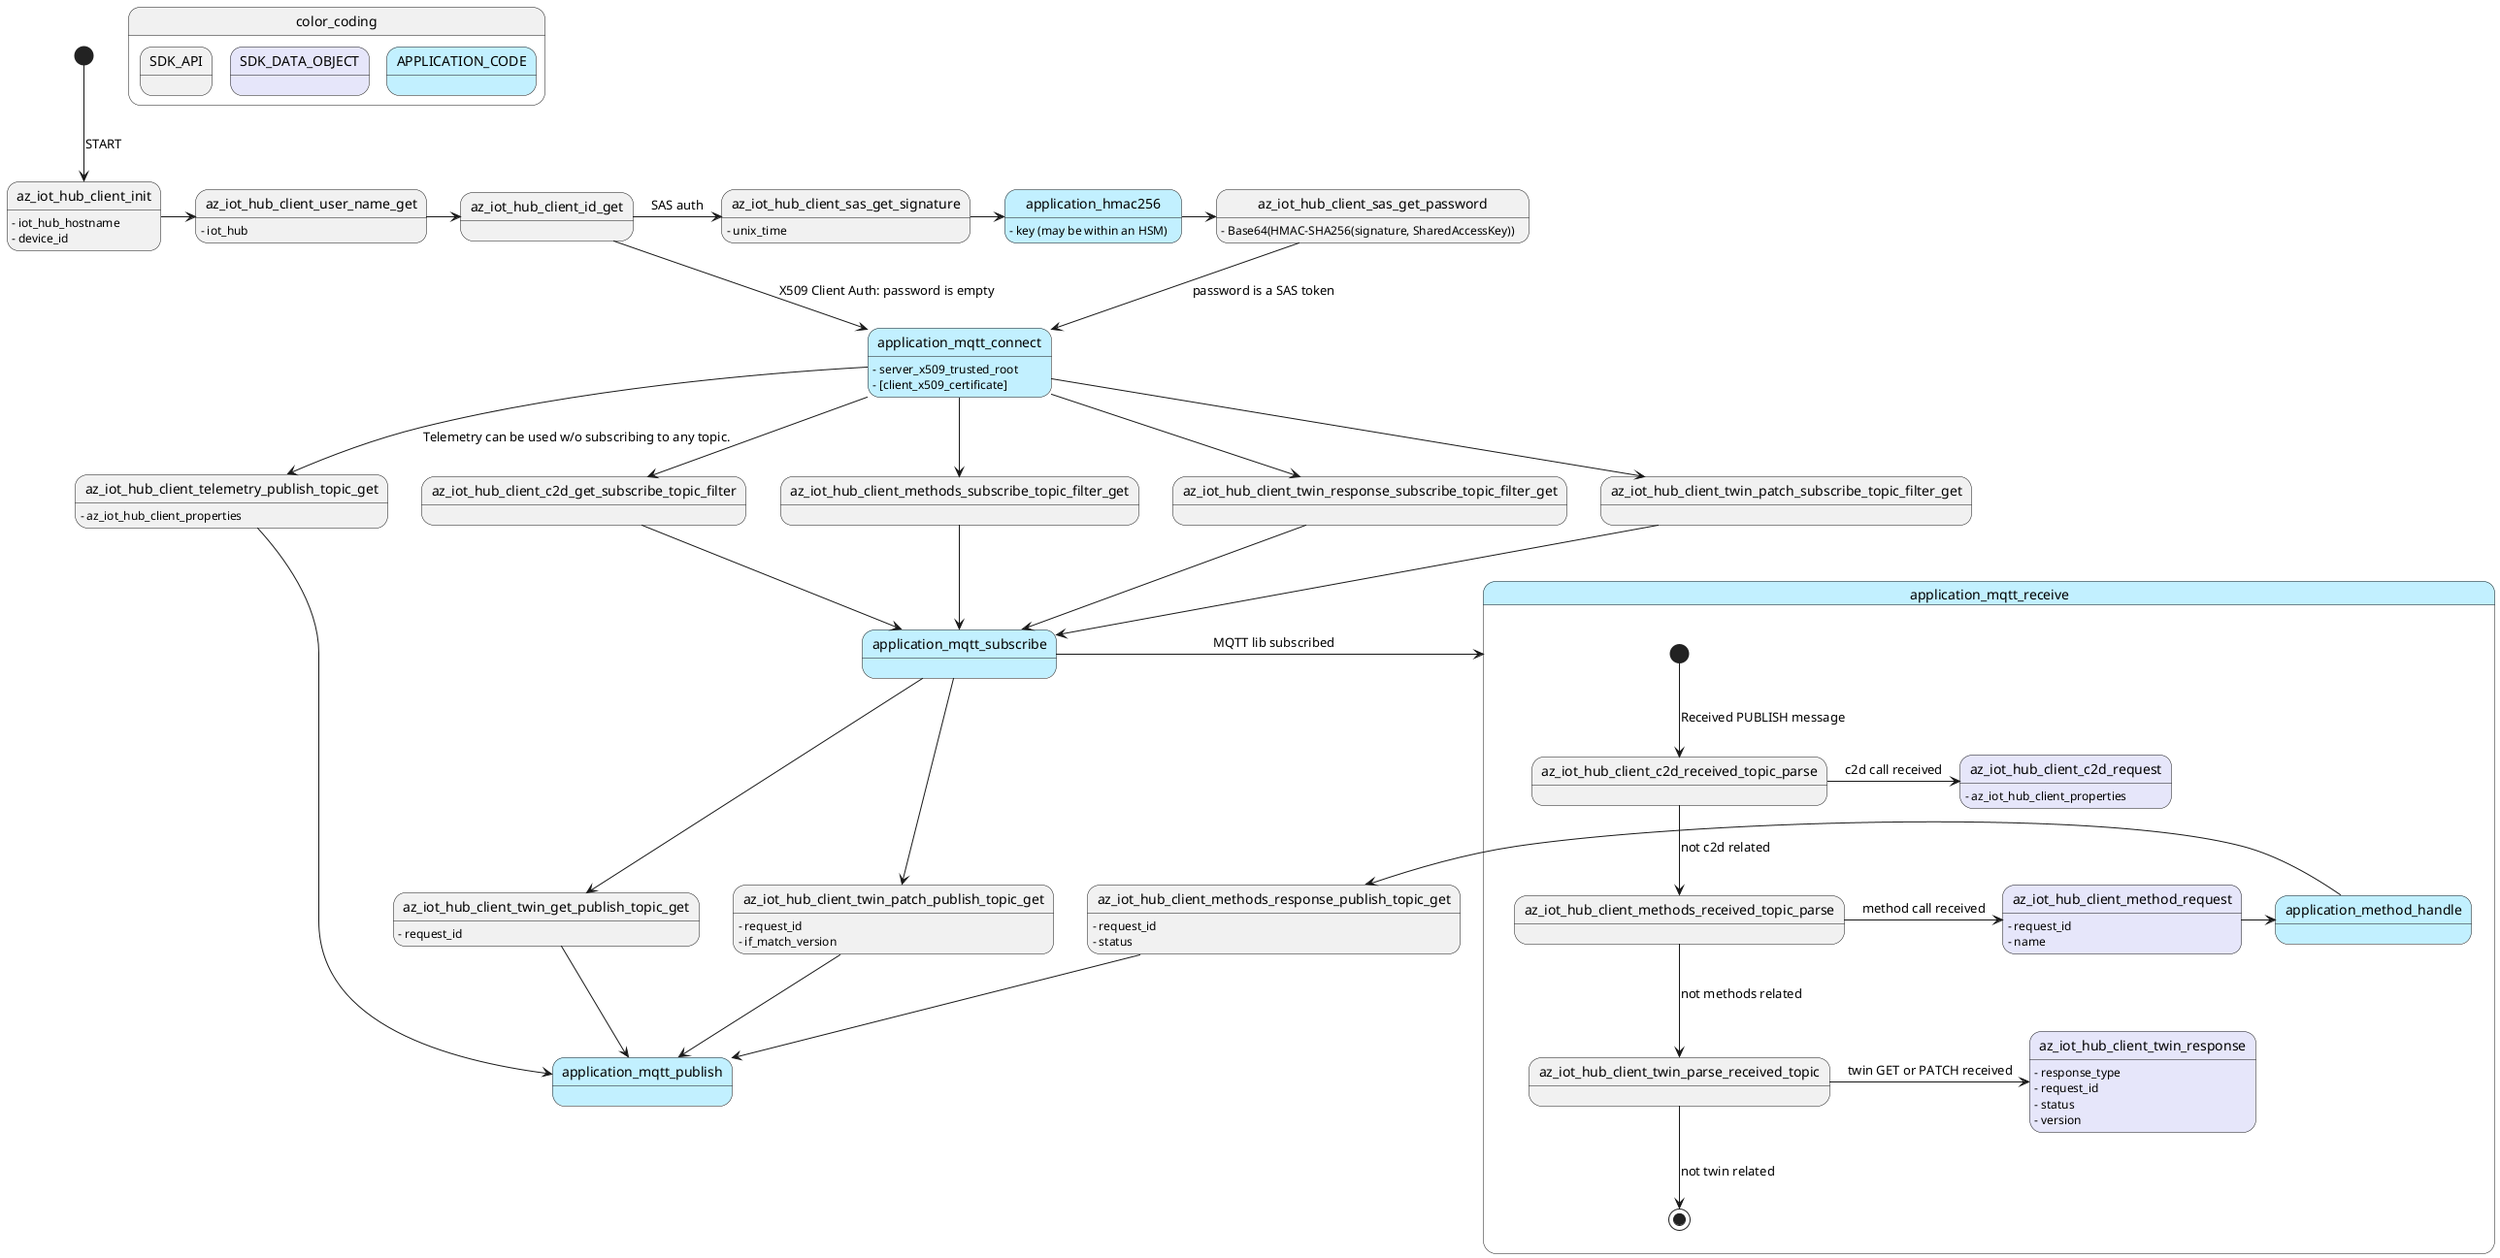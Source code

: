 @startuml

skinparam state {
    BackgroundColor<<APP>> APPLICATION
    BackgroundColor<<STRUCT>> Lavender
}

state color_coding {
    state SDK_API
    state SDK_DATA_OBJECT <<STRUCT>>
    state APPLICATION_CODE <<APP>>
}

' Init
[*] --> az_iot_hub_client_init: START
az_iot_hub_client_init -> az_iot_hub_client_user_name_get
az_iot_hub_client_user_name_get -> az_iot_hub_client_id_get
az_iot_hub_client_id_get -> application_mqtt_connect: X509 Client Auth: password is empty
state application_mqtt_connect <<APP>>

' Optional SAS token generation:
az_iot_hub_client_id_get -> az_iot_hub_client_sas_get_signature : SAS auth
az_iot_hub_client_sas_get_signature -> application_hmac256
application_hmac256 -> az_iot_hub_client_sas_get_password
az_iot_hub_client_sas_get_password --> application_mqtt_connect : password is a SAS token
state application_hmac256 <<APP>>

' Telemetry
application_mqtt_connect --> az_iot_hub_client_telemetry_publish_topic_get : Telemetry can be used w/o subscribing to any topic.
az_iot_hub_client_telemetry_publish_topic_get --> application_mqtt_publish

' C2D
application_mqtt_connect --> az_iot_hub_client_c2d_get_subscribe_topic_filter
az_iot_hub_client_c2d_get_subscribe_topic_filter --> application_mqtt_subscribe

' Methods
application_mqtt_connect --> az_iot_hub_client_methods_subscribe_topic_filter_get
az_iot_hub_client_methods_subscribe_topic_filter_get --> application_mqtt_subscribe

az_iot_hub_client_methods_response_publish_topic_get --> application_mqtt_publish

' Twin
application_mqtt_connect --> az_iot_hub_client_twin_response_subscribe_topic_filter_get
az_iot_hub_client_twin_response_subscribe_topic_filter_get --> application_mqtt_subscribe

application_mqtt_connect --> az_iot_hub_client_twin_patch_subscribe_topic_filter_get
az_iot_hub_client_twin_patch_subscribe_topic_filter_get --> application_mqtt_subscribe


application_mqtt_subscribe --> az_iot_hub_client_twin_get_publish_topic_get
az_iot_hub_client_twin_get_publish_topic_get --> application_mqtt_publish

application_mqtt_subscribe --> az_iot_hub_client_twin_patch_publish_topic_get
az_iot_hub_client_twin_patch_publish_topic_get --> application_mqtt_publish

' Common subscribe
state application_mqtt_subscribe <<APP>>
application_mqtt_subscribe -> application_mqtt_receive : MQTT lib subscribed

state application_mqtt_publish <<APP>>

state application_mqtt_receive <<APP>> { 
' Callback delegating handler:
    [*] --> az_iot_hub_client_c2d_received_topic_parse : Received PUBLISH message
    az_iot_hub_client_c2d_received_topic_parse --> az_iot_hub_client_methods_received_topic_parse : not c2d related
    az_iot_hub_client_methods_received_topic_parse --> az_iot_hub_client_twin_parse_received_topic : not methods related
    az_iot_hub_client_twin_parse_received_topic --> [*] : not twin related

' C2D
    az_iot_hub_client_c2d_received_topic_parse -> az_iot_hub_client_c2d_request : c2d call received
    
' Methods:
    az_iot_hub_client_methods_received_topic_parse -> az_iot_hub_client_method_request : method call received
    az_iot_hub_client_method_request -> application_method_handle
    state application_method_handle <<APP>>
    application_method_handle -> az_iot_hub_client_methods_response_publish_topic_get
    
' Twin
    az_iot_hub_client_twin_parse_received_topic -> az_iot_hub_client_twin_response : twin GET or PATCH received
}

' IoT Hub client:
az_iot_hub_client_init : - iot_hub_hostname
az_iot_hub_client_init : - device_id

az_iot_hub_client_user_name_get : - iot_hub

' SAS Tokens
az_iot_hub_client_sas_get_signature : - unix_time
az_iot_hub_client_sas_get_password: - Base64(HMAC-SHA256(signature, SharedAccessKey))

az_iot_hub_client_telemetry_publish_topic_get : - az_iot_hub_client_properties

state az_iot_hub_client_method_request <<STRUCT>>
az_iot_hub_client_method_request: - request_id
az_iot_hub_client_method_request: - name

az_iot_hub_client_methods_response_publish_topic_get: - request_id
az_iot_hub_client_methods_response_publish_topic_get: - status

state az_iot_hub_client_c2d_request <<STRUCT>>
az_iot_hub_client_c2d_request : - az_iot_hub_client_properties

az_iot_hub_client_twin_get_publish_topic_get : - request_id

az_iot_hub_client_twin_patch_publish_topic_get : - request_id
az_iot_hub_client_twin_patch_publish_topic_get : - if_match_version

state az_iot_hub_client_twin_response <<STRUCT>>
az_iot_hub_client_twin_response : - response_type
az_iot_hub_client_twin_response : - request_id
az_iot_hub_client_twin_response : - status
az_iot_hub_client_twin_response : - version

' Application interfaces
application_mqtt_connect : - server_x509_trusted_root
application_mqtt_connect : - [client_x509_certificate]
application_hmac256 : - key (may be within an HSM)

@enduml
